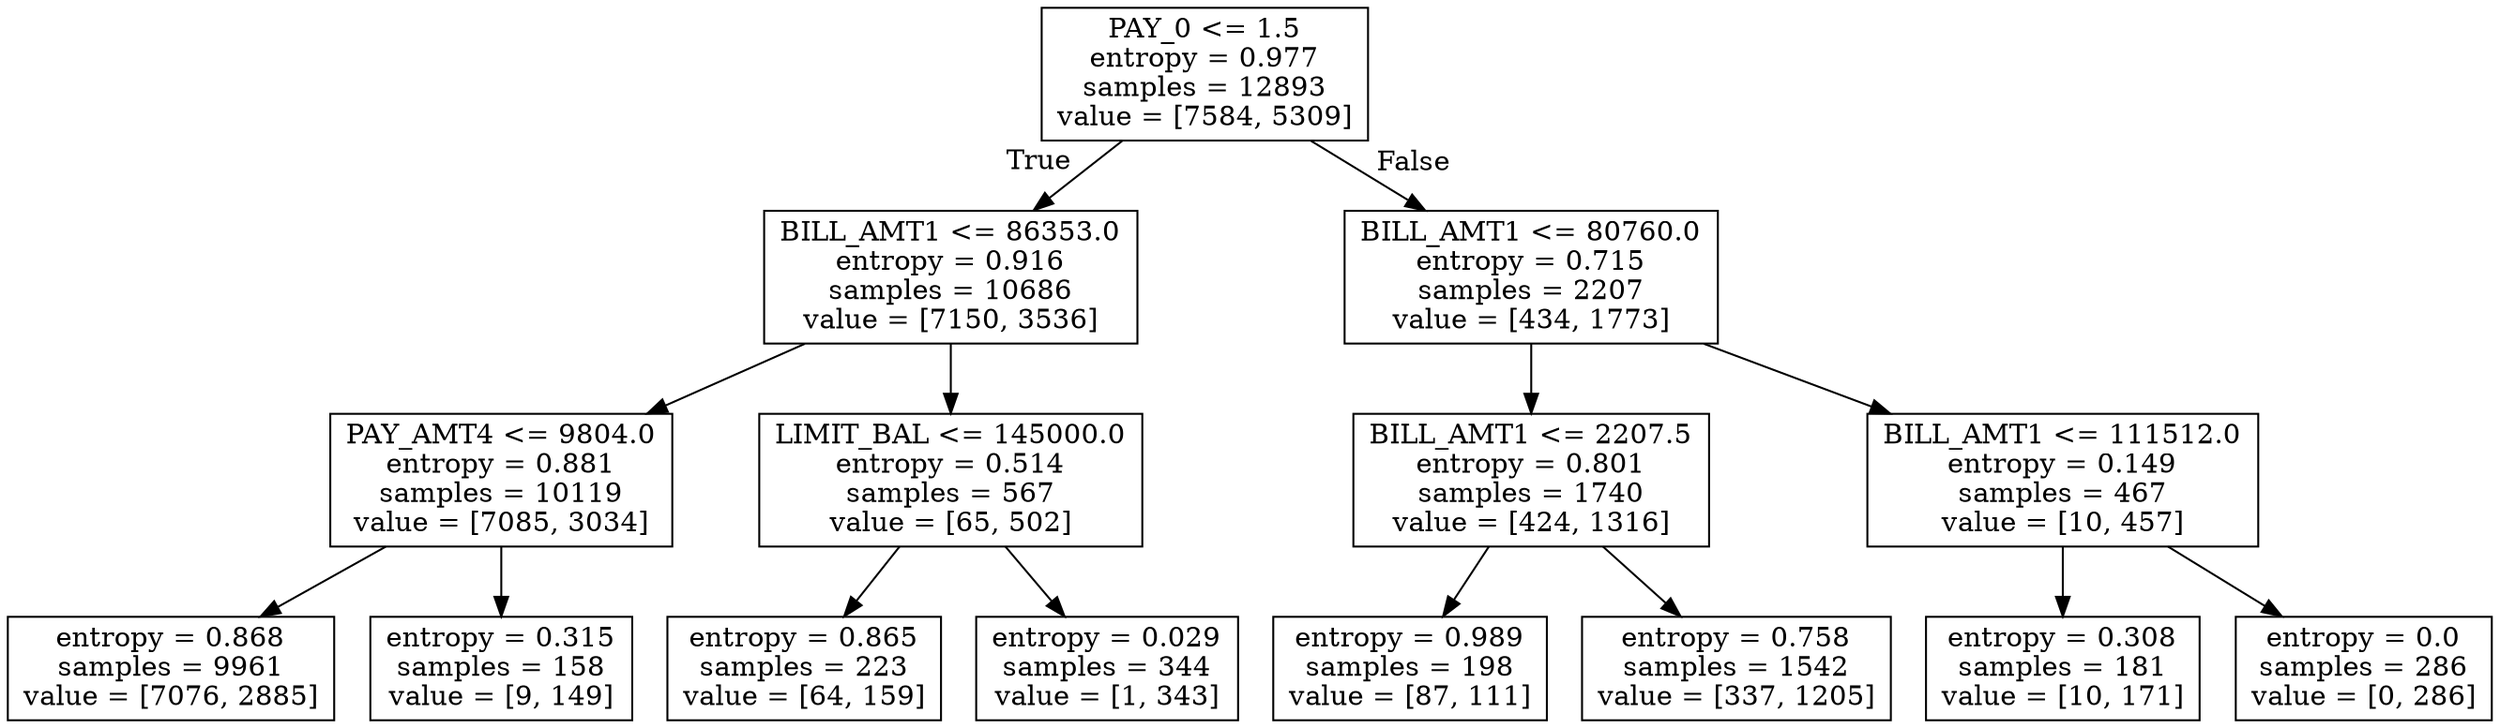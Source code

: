digraph Tree {
node [shape=box] ;
0 [label="PAY_0 <= 1.5\nentropy = 0.977\nsamples = 12893\nvalue = [7584, 5309]"] ;
1 [label="BILL_AMT1 <= 86353.0\nentropy = 0.916\nsamples = 10686\nvalue = [7150, 3536]"] ;
0 -> 1 [labeldistance=2.5, labelangle=45, headlabel="True"] ;
2 [label="PAY_AMT4 <= 9804.0\nentropy = 0.881\nsamples = 10119\nvalue = [7085, 3034]"] ;
1 -> 2 ;
3 [label="entropy = 0.868\nsamples = 9961\nvalue = [7076, 2885]"] ;
2 -> 3 ;
4 [label="entropy = 0.315\nsamples = 158\nvalue = [9, 149]"] ;
2 -> 4 ;
5 [label="LIMIT_BAL <= 145000.0\nentropy = 0.514\nsamples = 567\nvalue = [65, 502]"] ;
1 -> 5 ;
6 [label="entropy = 0.865\nsamples = 223\nvalue = [64, 159]"] ;
5 -> 6 ;
7 [label="entropy = 0.029\nsamples = 344\nvalue = [1, 343]"] ;
5 -> 7 ;
8 [label="BILL_AMT1 <= 80760.0\nentropy = 0.715\nsamples = 2207\nvalue = [434, 1773]"] ;
0 -> 8 [labeldistance=2.5, labelangle=-45, headlabel="False"] ;
9 [label="BILL_AMT1 <= 2207.5\nentropy = 0.801\nsamples = 1740\nvalue = [424, 1316]"] ;
8 -> 9 ;
10 [label="entropy = 0.989\nsamples = 198\nvalue = [87, 111]"] ;
9 -> 10 ;
11 [label="entropy = 0.758\nsamples = 1542\nvalue = [337, 1205]"] ;
9 -> 11 ;
12 [label="BILL_AMT1 <= 111512.0\nentropy = 0.149\nsamples = 467\nvalue = [10, 457]"] ;
8 -> 12 ;
13 [label="entropy = 0.308\nsamples = 181\nvalue = [10, 171]"] ;
12 -> 13 ;
14 [label="entropy = 0.0\nsamples = 286\nvalue = [0, 286]"] ;
12 -> 14 ;
}